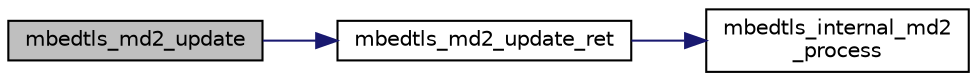 digraph "mbedtls_md2_update"
{
 // LATEX_PDF_SIZE
  edge [fontname="Helvetica",fontsize="10",labelfontname="Helvetica",labelfontsize="10"];
  node [fontname="Helvetica",fontsize="10",shape=record];
  rankdir="LR";
  Node1 [label="mbedtls_md2_update",height=0.2,width=0.4,color="black", fillcolor="grey75", style="filled", fontcolor="black",tooltip="MD2 process buffer."];
  Node1 -> Node2 [color="midnightblue",fontsize="10",style="solid",fontname="Helvetica"];
  Node2 [label="mbedtls_md2_update_ret",height=0.2,width=0.4,color="black", fillcolor="white", style="filled",URL="$dc/dd8/md2_8c.html#ae454b2785eac074232085c6baa2568dd",tooltip="MD2 process buffer."];
  Node2 -> Node3 [color="midnightblue",fontsize="10",style="solid",fontname="Helvetica"];
  Node3 [label="mbedtls_internal_md2\l_process",height=0.2,width=0.4,color="black", fillcolor="white", style="filled",URL="$dc/dd8/md2_8c.html#a53e3f89c8c0f4a83c29c01545f25d0b4",tooltip="MD2 process data block (internal use only)"];
}
